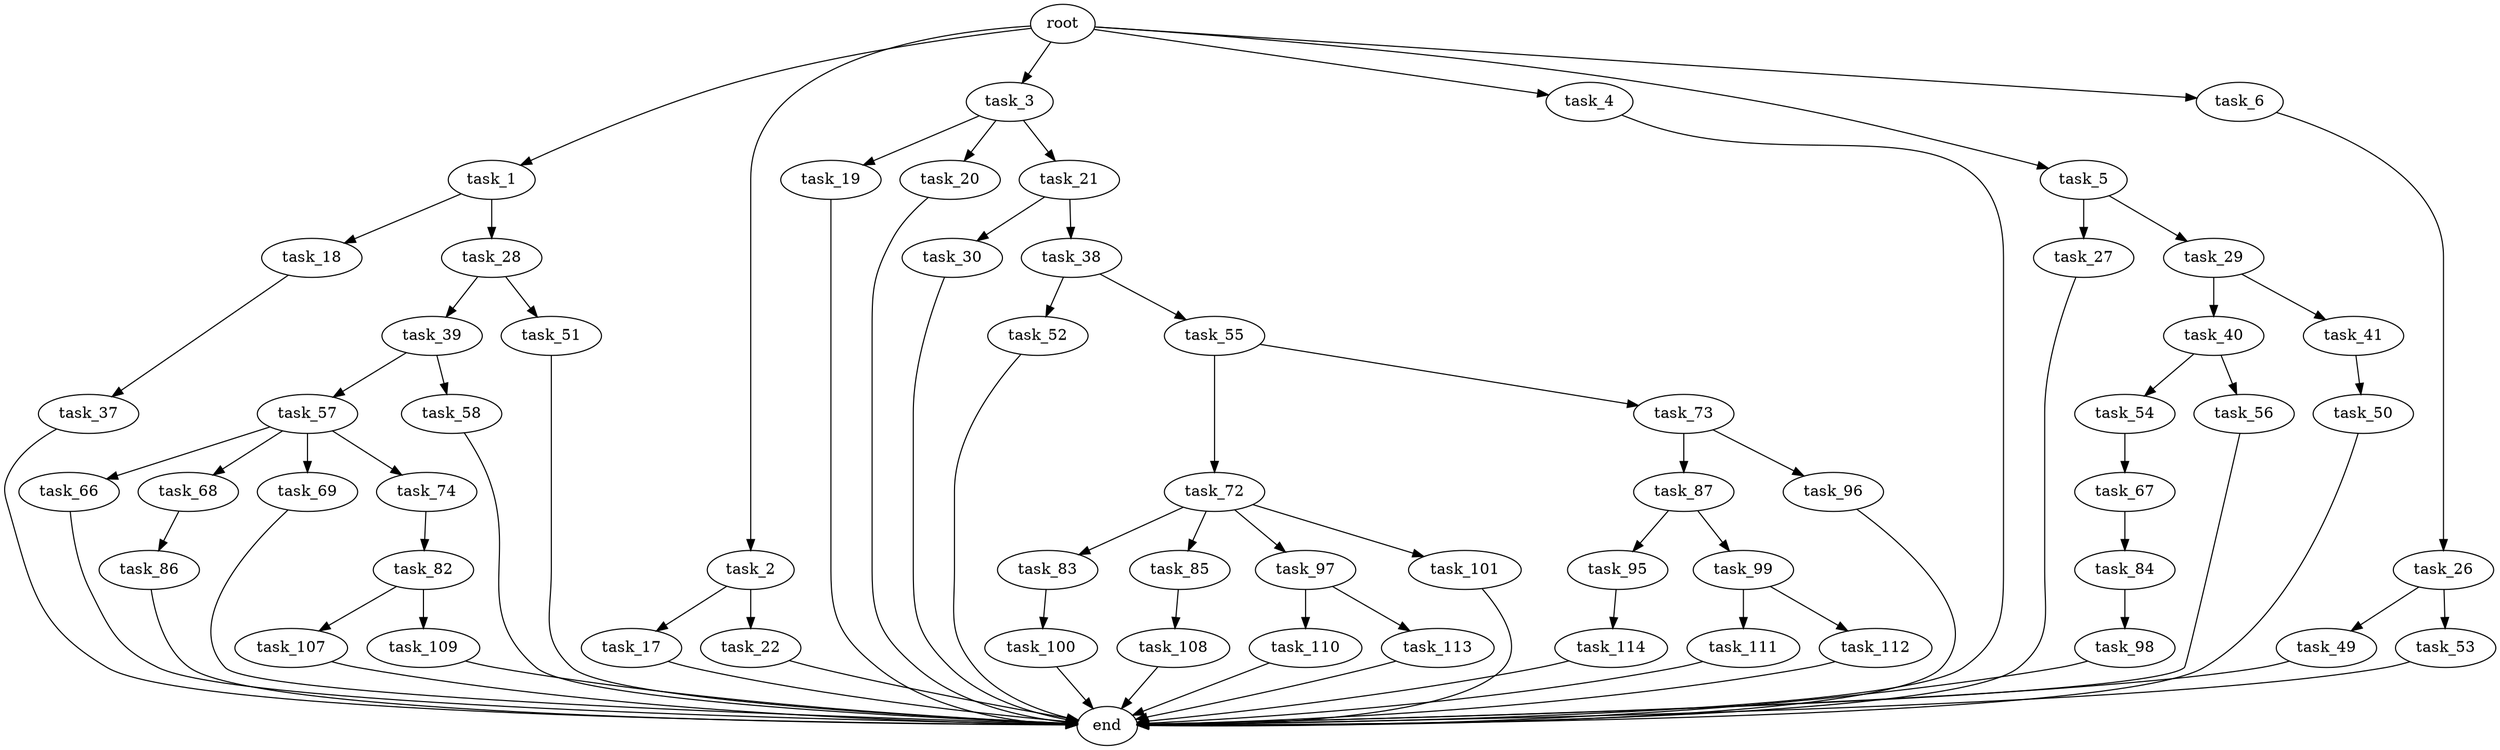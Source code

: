 digraph G {
  root [size="0.000000"];
  task_1 [size="549755813888.000000"];
  task_2 [size="5994520229.000000"];
  task_3 [size="892194006.000000"];
  task_4 [size="11295085793.000000"];
  task_5 [size="647421542757.000000"];
  task_6 [size="2477163857.000000"];
  task_17 [size="599669061120.000000"];
  task_18 [size="368293445632.000000"];
  task_19 [size="782757789696.000000"];
  task_20 [size="164544134689.000000"];
  task_21 [size="832445931600.000000"];
  task_22 [size="5182401312.000000"];
  task_26 [size="148254671936.000000"];
  task_27 [size="782757789696.000000"];
  task_28 [size="48932900206.000000"];
  task_29 [size="134217728000.000000"];
  task_30 [size="16757648409.000000"];
  task_37 [size="555451301693.000000"];
  task_38 [size="549755813888.000000"];
  task_39 [size="8589934592.000000"];
  task_40 [size="8589934592.000000"];
  task_41 [size="368293445632.000000"];
  task_49 [size="231928233984.000000"];
  task_50 [size="89973783537.000000"];
  task_51 [size="23410218992.000000"];
  task_52 [size="640997207608.000000"];
  task_53 [size="6014059381.000000"];
  task_54 [size="3168462794.000000"];
  task_55 [size="190640562009.000000"];
  task_56 [size="368293445632.000000"];
  task_57 [size="549755813888.000000"];
  task_58 [size="68719476736.000000"];
  task_66 [size="87281714598.000000"];
  task_67 [size="30097080980.000000"];
  task_68 [size="4147367716.000000"];
  task_69 [size="549755813888.000000"];
  task_72 [size="1673110996.000000"];
  task_73 [size="134217728000.000000"];
  task_74 [size="6079797603.000000"];
  task_82 [size="15370740683.000000"];
  task_83 [size="12657949169.000000"];
  task_84 [size="527738446251.000000"];
  task_85 [size="14513309073.000000"];
  task_86 [size="854462544258.000000"];
  task_87 [size="194719244791.000000"];
  task_95 [size="4794693557.000000"];
  task_96 [size="26764259185.000000"];
  task_97 [size="231928233984.000000"];
  task_98 [size="40418470952.000000"];
  task_99 [size="746825836069.000000"];
  task_100 [size="8589934592.000000"];
  task_101 [size="7488676780.000000"];
  task_107 [size="1199196978790.000000"];
  task_108 [size="1073741824000.000000"];
  task_109 [size="286037017690.000000"];
  task_110 [size="49734803353.000000"];
  task_111 [size="782757789696.000000"];
  task_112 [size="99794347240.000000"];
  task_113 [size="6553441098.000000"];
  task_114 [size="37358222681.000000"];
  end [size="0.000000"];

  root -> task_1 [size="1.000000"];
  root -> task_2 [size="1.000000"];
  root -> task_3 [size="1.000000"];
  root -> task_4 [size="1.000000"];
  root -> task_5 [size="1.000000"];
  root -> task_6 [size="1.000000"];
  task_1 -> task_18 [size="536870912.000000"];
  task_1 -> task_28 [size="536870912.000000"];
  task_2 -> task_17 [size="134217728.000000"];
  task_2 -> task_22 [size="134217728.000000"];
  task_3 -> task_19 [size="33554432.000000"];
  task_3 -> task_20 [size="33554432.000000"];
  task_3 -> task_21 [size="33554432.000000"];
  task_4 -> end [size="1.000000"];
  task_5 -> task_27 [size="536870912.000000"];
  task_5 -> task_29 [size="536870912.000000"];
  task_6 -> task_26 [size="301989888.000000"];
  task_17 -> end [size="1.000000"];
  task_18 -> task_37 [size="411041792.000000"];
  task_19 -> end [size="1.000000"];
  task_20 -> end [size="1.000000"];
  task_21 -> task_30 [size="536870912.000000"];
  task_21 -> task_38 [size="536870912.000000"];
  task_22 -> end [size="1.000000"];
  task_26 -> task_49 [size="411041792.000000"];
  task_26 -> task_53 [size="411041792.000000"];
  task_27 -> end [size="1.000000"];
  task_28 -> task_39 [size="75497472.000000"];
  task_28 -> task_51 [size="75497472.000000"];
  task_29 -> task_40 [size="209715200.000000"];
  task_29 -> task_41 [size="209715200.000000"];
  task_30 -> end [size="1.000000"];
  task_37 -> end [size="1.000000"];
  task_38 -> task_52 [size="536870912.000000"];
  task_38 -> task_55 [size="536870912.000000"];
  task_39 -> task_57 [size="33554432.000000"];
  task_39 -> task_58 [size="33554432.000000"];
  task_40 -> task_54 [size="33554432.000000"];
  task_40 -> task_56 [size="33554432.000000"];
  task_41 -> task_50 [size="411041792.000000"];
  task_49 -> end [size="1.000000"];
  task_50 -> end [size="1.000000"];
  task_51 -> end [size="1.000000"];
  task_52 -> end [size="1.000000"];
  task_53 -> end [size="1.000000"];
  task_54 -> task_67 [size="209715200.000000"];
  task_55 -> task_72 [size="134217728.000000"];
  task_55 -> task_73 [size="134217728.000000"];
  task_56 -> end [size="1.000000"];
  task_57 -> task_66 [size="536870912.000000"];
  task_57 -> task_68 [size="536870912.000000"];
  task_57 -> task_69 [size="536870912.000000"];
  task_57 -> task_74 [size="536870912.000000"];
  task_58 -> end [size="1.000000"];
  task_66 -> end [size="1.000000"];
  task_67 -> task_84 [size="536870912.000000"];
  task_68 -> task_86 [size="134217728.000000"];
  task_69 -> end [size="1.000000"];
  task_72 -> task_83 [size="75497472.000000"];
  task_72 -> task_85 [size="75497472.000000"];
  task_72 -> task_97 [size="75497472.000000"];
  task_72 -> task_101 [size="75497472.000000"];
  task_73 -> task_87 [size="209715200.000000"];
  task_73 -> task_96 [size="209715200.000000"];
  task_74 -> task_82 [size="679477248.000000"];
  task_82 -> task_107 [size="536870912.000000"];
  task_82 -> task_109 [size="536870912.000000"];
  task_83 -> task_100 [size="301989888.000000"];
  task_84 -> task_98 [size="411041792.000000"];
  task_85 -> task_108 [size="301989888.000000"];
  task_86 -> end [size="1.000000"];
  task_87 -> task_95 [size="838860800.000000"];
  task_87 -> task_99 [size="838860800.000000"];
  task_95 -> task_114 [size="134217728.000000"];
  task_96 -> end [size="1.000000"];
  task_97 -> task_110 [size="301989888.000000"];
  task_97 -> task_113 [size="301989888.000000"];
  task_98 -> end [size="1.000000"];
  task_99 -> task_111 [size="536870912.000000"];
  task_99 -> task_112 [size="536870912.000000"];
  task_100 -> end [size="1.000000"];
  task_101 -> end [size="1.000000"];
  task_107 -> end [size="1.000000"];
  task_108 -> end [size="1.000000"];
  task_109 -> end [size="1.000000"];
  task_110 -> end [size="1.000000"];
  task_111 -> end [size="1.000000"];
  task_112 -> end [size="1.000000"];
  task_113 -> end [size="1.000000"];
  task_114 -> end [size="1.000000"];
}
